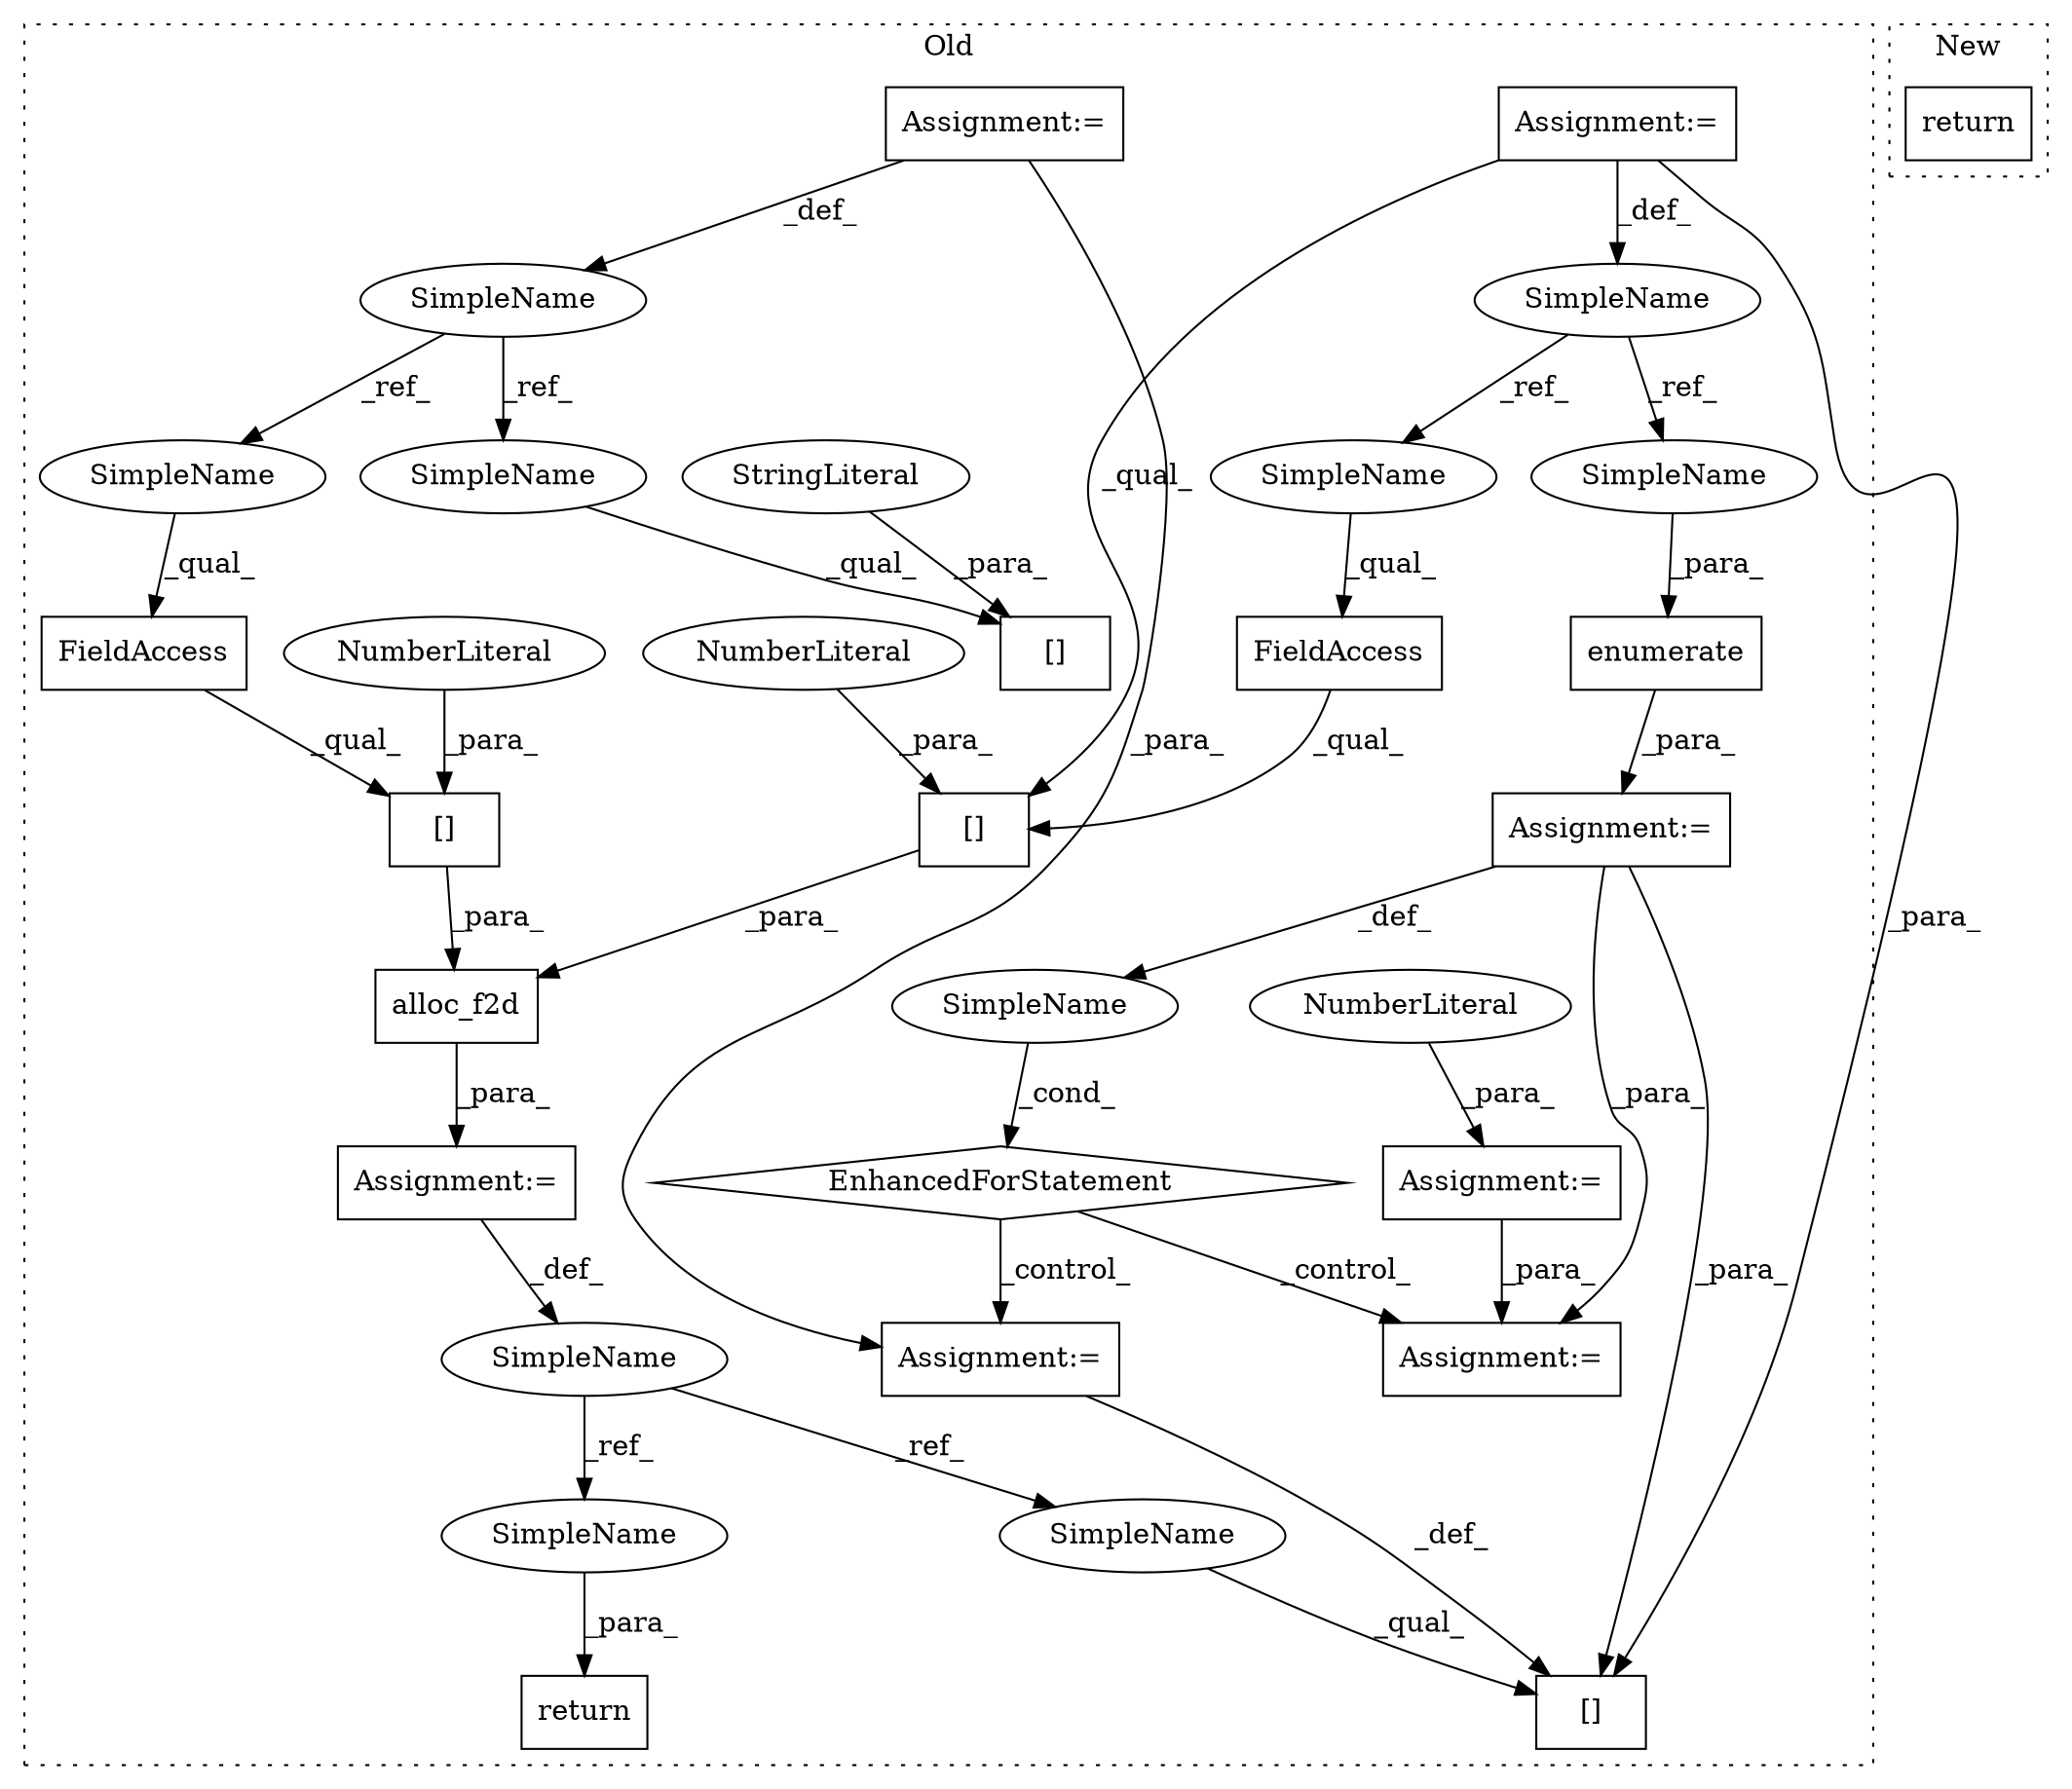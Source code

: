 digraph G {
subgraph cluster0 {
1 [label="EnhancedForStatement" a="70" s="4344,4438" l="63,2" shape="diamond"];
3 [label="Assignment:=" a="7" s="4230" l="7" shape="box"];
4 [label="Assignment:=" a="7" s="4513" l="2" shape="box"];
5 [label="SimpleName" a="42" s="4411" l="6" shape="ellipse"];
6 [label="Assignment:=" a="7" s="4344,4438" l="63,2" shape="box"];
7 [label="Assignment:=" a="7" s="4281" l="1" shape="box"];
8 [label="FieldAccess" a="22" s="4297" l="13" shape="box"];
9 [label="[]" a="2" s="4297,4312" l="14,1" shape="box"];
10 [label="NumberLiteral" a="34" s="4311" l="1" shape="ellipse"];
11 [label="enumerate" a="32" s="4420,4437" l="10,1" shape="box"];
12 [label="return" a="41" s="4533" l="7" shape="box"];
13 [label="SimpleName" a="42" s="4230" l="7" shape="ellipse"];
14 [label="[]" a="2" s="4448,4451" l="2,1" shape="box"];
15 [label="SimpleName" a="42" s="4280" l="1" shape="ellipse"];
16 [label="Assignment:=" a="7" s="4452" l="1" shape="box"];
17 [label="alloc_f2d" a="32" s="4287,4324" l="10,1" shape="box"];
18 [label="[]" a="2" s="4314,4323" l="8,1" shape="box"];
19 [label="NumberLiteral" a="34" s="4322" l="1" shape="ellipse"];
20 [label="FieldAccess" a="22" s="4314" l="7" shape="box"];
21 [label="SimpleName" a="42" s="4262" l="1" shape="ellipse"];
22 [label="[]" a="2" s="4453,4492" l="2,1" shape="box"];
23 [label="StringLiteral" a="45" s="4455" l="37" shape="ellipse"];
24 [label="Assignment:=" a="7" s="4336" l="1" shape="box"];
25 [label="NumberLiteral" a="34" s="4337" l="1" shape="ellipse"];
26 [label="Assignment:=" a="7" s="4262" l="1" shape="box"];
27 [label="SimpleName" a="42" s="4540" l="1" shape="ellipse"];
28 [label="SimpleName" a="42" s="4448" l="1" shape="ellipse"];
29 [label="SimpleName" a="42" s="4314" l="1" shape="ellipse"];
30 [label="SimpleName" a="42" s="4453" l="1" shape="ellipse"];
31 [label="SimpleName" a="42" s="4297" l="7" shape="ellipse"];
32 [label="SimpleName" a="42" s="4430" l="7" shape="ellipse"];
label = "Old";
style="dotted";
}
subgraph cluster1 {
2 [label="return" a="41" s="3591" l="7" shape="box"];
label = "New";
style="dotted";
}
1 -> 4 [label="_control_"];
1 -> 16 [label="_control_"];
3 -> 14 [label="_para_"];
3 -> 9 [label="_qual_"];
3 -> 13 [label="_def_"];
5 -> 1 [label="_cond_"];
6 -> 14 [label="_para_"];
6 -> 4 [label="_para_"];
6 -> 5 [label="_def_"];
7 -> 15 [label="_def_"];
8 -> 9 [label="_qual_"];
9 -> 17 [label="_para_"];
10 -> 9 [label="_para_"];
11 -> 6 [label="_para_"];
13 -> 32 [label="_ref_"];
13 -> 31 [label="_ref_"];
15 -> 27 [label="_ref_"];
15 -> 28 [label="_ref_"];
16 -> 14 [label="_def_"];
17 -> 7 [label="_para_"];
18 -> 17 [label="_para_"];
19 -> 18 [label="_para_"];
20 -> 18 [label="_qual_"];
21 -> 30 [label="_ref_"];
21 -> 29 [label="_ref_"];
23 -> 22 [label="_para_"];
24 -> 4 [label="_para_"];
25 -> 24 [label="_para_"];
26 -> 21 [label="_def_"];
26 -> 16 [label="_para_"];
27 -> 12 [label="_para_"];
28 -> 14 [label="_qual_"];
29 -> 20 [label="_qual_"];
30 -> 22 [label="_qual_"];
31 -> 8 [label="_qual_"];
32 -> 11 [label="_para_"];
}